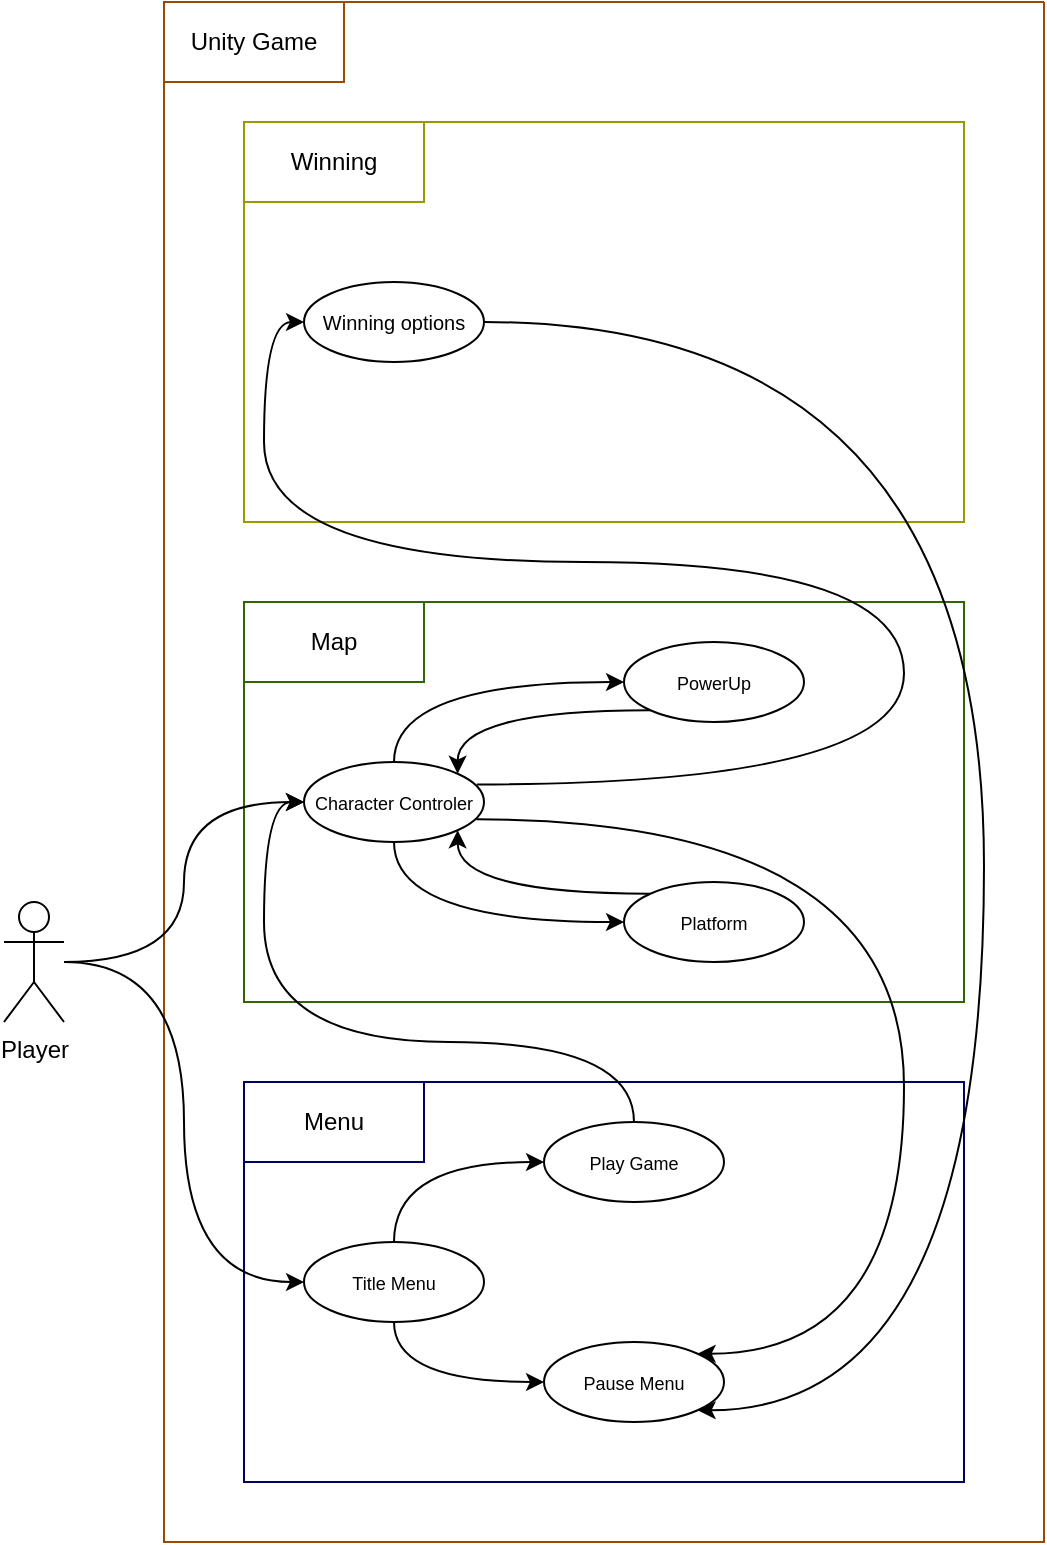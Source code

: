 <mxfile version="20.0.4" type="github">
  <diagram id="ApKE_EORpmw5rlKdlsU8" name="Page-1">
    <mxGraphModel dx="866" dy="1659" grid="1" gridSize="10" guides="1" tooltips="1" connect="1" arrows="1" fold="1" page="1" pageScale="1" pageWidth="827" pageHeight="1169" math="0" shadow="0">
      <root>
        <mxCell id="0" />
        <mxCell id="1" parent="0" />
        <mxCell id="erEZE7xV2eGc1fK54UsV-1" value="Player" style="shape=umlActor;verticalLabelPosition=bottom;verticalAlign=top;html=1;outlineConnect=0;" parent="1" vertex="1">
          <mxGeometry x="160" y="240" width="30" height="60" as="geometry" />
        </mxCell>
        <mxCell id="erEZE7xV2eGc1fK54UsV-6" value="" style="swimlane;startSize=0;strokeWidth=1;perimeterSpacing=1;strokeColor=#994C00;" parent="1" vertex="1">
          <mxGeometry x="240" y="-210" width="440" height="770" as="geometry">
            <mxRectangle x="240" y="40" width="50" height="40" as="alternateBounds" />
          </mxGeometry>
        </mxCell>
        <mxCell id="erEZE7xV2eGc1fK54UsV-7" value="" style="html=1;strokeColor=#336600;strokeWidth=1;perimeterSpacing=1;" parent="erEZE7xV2eGc1fK54UsV-6" vertex="1">
          <mxGeometry x="40" y="300" width="360" height="200" as="geometry" />
        </mxCell>
        <mxCell id="erEZE7xV2eGc1fK54UsV-8" value="" style="whiteSpace=wrap;html=1;strokeWidth=1;perimeterSpacing=1;strokeColor=#000066;" parent="erEZE7xV2eGc1fK54UsV-6" vertex="1">
          <mxGeometry x="40" y="540" width="360" height="200" as="geometry" />
        </mxCell>
        <mxCell id="erEZE7xV2eGc1fK54UsV-14" value="Map" style="rounded=0;whiteSpace=wrap;html=1;strokeColor=#336600;strokeWidth=1;perimeterSpacing=1;" parent="erEZE7xV2eGc1fK54UsV-6" vertex="1">
          <mxGeometry x="40" y="300" width="90" height="40" as="geometry" />
        </mxCell>
        <mxCell id="erEZE7xV2eGc1fK54UsV-16" value="Unity Game" style="rounded=0;whiteSpace=wrap;html=1;strokeWidth=1;perimeterSpacing=1;strokeColor=#994C00;" parent="erEZE7xV2eGc1fK54UsV-6" vertex="1">
          <mxGeometry width="90" height="40" as="geometry" />
        </mxCell>
        <mxCell id="erEZE7xV2eGc1fK54UsV-17" value="Menu" style="rounded=0;whiteSpace=wrap;html=1;strokeWidth=1;perimeterSpacing=1;strokeColor=#000066;" parent="erEZE7xV2eGc1fK54UsV-6" vertex="1">
          <mxGeometry x="40" y="540" width="90" height="40" as="geometry" />
        </mxCell>
        <mxCell id="KmZ-jz9EQj2rFkoBg-83-25" style="edgeStyle=orthogonalEdgeStyle;curved=1;rounded=0;orthogonalLoop=1;jettySize=auto;html=1;entryX=0;entryY=0.5;entryDx=0;entryDy=0;fontSize=9;exitX=0.5;exitY=0;exitDx=0;exitDy=0;" parent="erEZE7xV2eGc1fK54UsV-6" source="KmZ-jz9EQj2rFkoBg-83-1" target="KmZ-jz9EQj2rFkoBg-83-2" edge="1">
          <mxGeometry relative="1" as="geometry" />
        </mxCell>
        <mxCell id="KmZ-jz9EQj2rFkoBg-83-26" style="edgeStyle=orthogonalEdgeStyle;curved=1;rounded=0;orthogonalLoop=1;jettySize=auto;html=1;entryX=0;entryY=0.5;entryDx=0;entryDy=0;fontSize=9;exitX=0.5;exitY=1;exitDx=0;exitDy=0;" parent="erEZE7xV2eGc1fK54UsV-6" source="KmZ-jz9EQj2rFkoBg-83-1" target="KmZ-jz9EQj2rFkoBg-83-13" edge="1">
          <mxGeometry relative="1" as="geometry" />
        </mxCell>
        <mxCell id="j03_IQqJDRWAiuvIbawL-9" style="edgeStyle=orthogonalEdgeStyle;curved=1;rounded=0;orthogonalLoop=1;jettySize=auto;html=1;entryX=1;entryY=0;entryDx=0;entryDy=0;exitX=0.958;exitY=0.716;exitDx=0;exitDy=0;exitPerimeter=0;" edge="1" parent="erEZE7xV2eGc1fK54UsV-6" source="KmZ-jz9EQj2rFkoBg-83-1" target="KmZ-jz9EQj2rFkoBg-83-5">
          <mxGeometry relative="1" as="geometry">
            <Array as="points">
              <mxPoint x="370" y="409" />
              <mxPoint x="370" y="676" />
            </Array>
          </mxGeometry>
        </mxCell>
        <mxCell id="KmZ-jz9EQj2rFkoBg-83-1" value="&lt;font style=&quot;font-size: 9px;&quot;&gt;Character Controler&lt;/font&gt;" style="ellipse;whiteSpace=wrap;html=1;" parent="erEZE7xV2eGc1fK54UsV-6" vertex="1">
          <mxGeometry x="70" y="380" width="90" height="40" as="geometry" />
        </mxCell>
        <mxCell id="KmZ-jz9EQj2rFkoBg-83-27" style="edgeStyle=orthogonalEdgeStyle;curved=1;rounded=0;orthogonalLoop=1;jettySize=auto;html=1;entryX=1;entryY=0;entryDx=0;entryDy=0;fontSize=9;exitX=0;exitY=1;exitDx=0;exitDy=0;" parent="erEZE7xV2eGc1fK54UsV-6" source="KmZ-jz9EQj2rFkoBg-83-2" target="KmZ-jz9EQj2rFkoBg-83-1" edge="1">
          <mxGeometry relative="1" as="geometry" />
        </mxCell>
        <mxCell id="KmZ-jz9EQj2rFkoBg-83-2" value="&lt;font style=&quot;font-size: 9px;&quot;&gt;PowerUp&lt;/font&gt;" style="ellipse;whiteSpace=wrap;html=1;" parent="erEZE7xV2eGc1fK54UsV-6" vertex="1">
          <mxGeometry x="230" y="320" width="90" height="40" as="geometry" />
        </mxCell>
        <mxCell id="KmZ-jz9EQj2rFkoBg-83-8" style="edgeStyle=orthogonalEdgeStyle;rounded=0;orthogonalLoop=1;jettySize=auto;html=1;entryX=0;entryY=0.5;entryDx=0;entryDy=0;fontSize=9;curved=1;exitX=0.5;exitY=1;exitDx=0;exitDy=0;" parent="erEZE7xV2eGc1fK54UsV-6" source="KmZ-jz9EQj2rFkoBg-83-3" target="KmZ-jz9EQj2rFkoBg-83-5" edge="1">
          <mxGeometry relative="1" as="geometry" />
        </mxCell>
        <mxCell id="KmZ-jz9EQj2rFkoBg-83-9" style="edgeStyle=orthogonalEdgeStyle;curved=1;rounded=0;orthogonalLoop=1;jettySize=auto;html=1;entryX=0;entryY=0.5;entryDx=0;entryDy=0;fontSize=9;exitX=0.5;exitY=0;exitDx=0;exitDy=0;" parent="erEZE7xV2eGc1fK54UsV-6" source="KmZ-jz9EQj2rFkoBg-83-3" target="KmZ-jz9EQj2rFkoBg-83-4" edge="1">
          <mxGeometry relative="1" as="geometry" />
        </mxCell>
        <mxCell id="KmZ-jz9EQj2rFkoBg-83-3" value="&lt;font style=&quot;font-size: 9px;&quot;&gt;Title Menu&lt;/font&gt;" style="ellipse;whiteSpace=wrap;html=1;" parent="erEZE7xV2eGc1fK54UsV-6" vertex="1">
          <mxGeometry x="70" y="620" width="90" height="40" as="geometry" />
        </mxCell>
        <mxCell id="KmZ-jz9EQj2rFkoBg-83-24" style="edgeStyle=orthogonalEdgeStyle;curved=1;rounded=0;orthogonalLoop=1;jettySize=auto;html=1;entryX=0;entryY=0.5;entryDx=0;entryDy=0;fontSize=9;" parent="erEZE7xV2eGc1fK54UsV-6" source="KmZ-jz9EQj2rFkoBg-83-4" target="KmZ-jz9EQj2rFkoBg-83-1" edge="1">
          <mxGeometry relative="1" as="geometry">
            <Array as="points">
              <mxPoint x="235" y="520" />
              <mxPoint x="50" y="520" />
              <mxPoint x="50" y="400" />
            </Array>
          </mxGeometry>
        </mxCell>
        <mxCell id="KmZ-jz9EQj2rFkoBg-83-4" value="&lt;font style=&quot;font-size: 9px;&quot;&gt;Play Game&lt;/font&gt;" style="ellipse;whiteSpace=wrap;html=1;" parent="erEZE7xV2eGc1fK54UsV-6" vertex="1">
          <mxGeometry x="190" y="560" width="90" height="40" as="geometry" />
        </mxCell>
        <mxCell id="KmZ-jz9EQj2rFkoBg-83-5" value="&lt;font style=&quot;font-size: 9px;&quot;&gt;Pause Menu&lt;/font&gt;" style="ellipse;whiteSpace=wrap;html=1;" parent="erEZE7xV2eGc1fK54UsV-6" vertex="1">
          <mxGeometry x="190" y="670" width="90" height="40" as="geometry" />
        </mxCell>
        <mxCell id="KmZ-jz9EQj2rFkoBg-83-28" style="edgeStyle=orthogonalEdgeStyle;curved=1;rounded=0;orthogonalLoop=1;jettySize=auto;html=1;fontSize=9;entryX=1;entryY=1;entryDx=0;entryDy=0;exitX=0;exitY=0;exitDx=0;exitDy=0;" parent="erEZE7xV2eGc1fK54UsV-6" source="KmZ-jz9EQj2rFkoBg-83-13" target="KmZ-jz9EQj2rFkoBg-83-1" edge="1">
          <mxGeometry relative="1" as="geometry" />
        </mxCell>
        <mxCell id="KmZ-jz9EQj2rFkoBg-83-13" value="&lt;font style=&quot;font-size: 9px;&quot;&gt;Platform&lt;/font&gt;" style="ellipse;whiteSpace=wrap;html=1;" parent="erEZE7xV2eGc1fK54UsV-6" vertex="1">
          <mxGeometry x="230" y="440" width="90" height="40" as="geometry" />
        </mxCell>
        <mxCell id="KmZ-jz9EQj2rFkoBg-83-32" value="" style="html=1;strokeColor=#999900;strokeWidth=1;perimeterSpacing=1;" parent="erEZE7xV2eGc1fK54UsV-6" vertex="1">
          <mxGeometry x="40" y="60" width="360" height="200" as="geometry" />
        </mxCell>
        <mxCell id="KmZ-jz9EQj2rFkoBg-83-33" value="Winning" style="rounded=0;whiteSpace=wrap;html=1;strokeColor=#999900;strokeWidth=1;perimeterSpacing=1;" parent="erEZE7xV2eGc1fK54UsV-6" vertex="1">
          <mxGeometry x="40" y="60" width="90" height="40" as="geometry" />
        </mxCell>
        <mxCell id="j03_IQqJDRWAiuvIbawL-5" style="edgeStyle=orthogonalEdgeStyle;curved=1;rounded=0;orthogonalLoop=1;jettySize=auto;html=1;entryX=1;entryY=1;entryDx=0;entryDy=0;" edge="1" parent="erEZE7xV2eGc1fK54UsV-6" source="KmZ-jz9EQj2rFkoBg-83-34" target="KmZ-jz9EQj2rFkoBg-83-5">
          <mxGeometry relative="1" as="geometry">
            <Array as="points">
              <mxPoint x="410" y="160" />
              <mxPoint x="410" y="704" />
            </Array>
          </mxGeometry>
        </mxCell>
        <mxCell id="KmZ-jz9EQj2rFkoBg-83-34" value="&lt;font size=&quot;1&quot;&gt;Winning options&lt;/font&gt;" style="ellipse;whiteSpace=wrap;html=1;" parent="erEZE7xV2eGc1fK54UsV-6" vertex="1">
          <mxGeometry x="70" y="140" width="90" height="40" as="geometry" />
        </mxCell>
        <mxCell id="KmZ-jz9EQj2rFkoBg-83-35" style="edgeStyle=orthogonalEdgeStyle;curved=1;rounded=0;orthogonalLoop=1;jettySize=auto;html=1;entryX=0;entryY=0.5;entryDx=0;entryDy=0;fontSize=9;exitX=0.96;exitY=0.28;exitDx=0;exitDy=0;exitPerimeter=0;" parent="erEZE7xV2eGc1fK54UsV-6" source="KmZ-jz9EQj2rFkoBg-83-1" target="KmZ-jz9EQj2rFkoBg-83-34" edge="1">
          <mxGeometry relative="1" as="geometry">
            <Array as="points">
              <mxPoint x="370" y="391" />
              <mxPoint x="370" y="280" />
              <mxPoint x="50" y="280" />
              <mxPoint x="50" y="160" />
            </Array>
          </mxGeometry>
        </mxCell>
        <mxCell id="KmZ-jz9EQj2rFkoBg-83-30" style="edgeStyle=orthogonalEdgeStyle;curved=1;rounded=0;orthogonalLoop=1;jettySize=auto;html=1;entryX=0;entryY=0.5;entryDx=0;entryDy=0;fontSize=9;" parent="1" source="erEZE7xV2eGc1fK54UsV-1" target="KmZ-jz9EQj2rFkoBg-83-1" edge="1">
          <mxGeometry relative="1" as="geometry" />
        </mxCell>
        <mxCell id="KmZ-jz9EQj2rFkoBg-83-31" style="edgeStyle=orthogonalEdgeStyle;curved=1;rounded=0;orthogonalLoop=1;jettySize=auto;html=1;entryX=0;entryY=0.5;entryDx=0;entryDy=0;fontSize=9;" parent="1" source="erEZE7xV2eGc1fK54UsV-1" target="KmZ-jz9EQj2rFkoBg-83-3" edge="1">
          <mxGeometry relative="1" as="geometry" />
        </mxCell>
      </root>
    </mxGraphModel>
  </diagram>
</mxfile>

